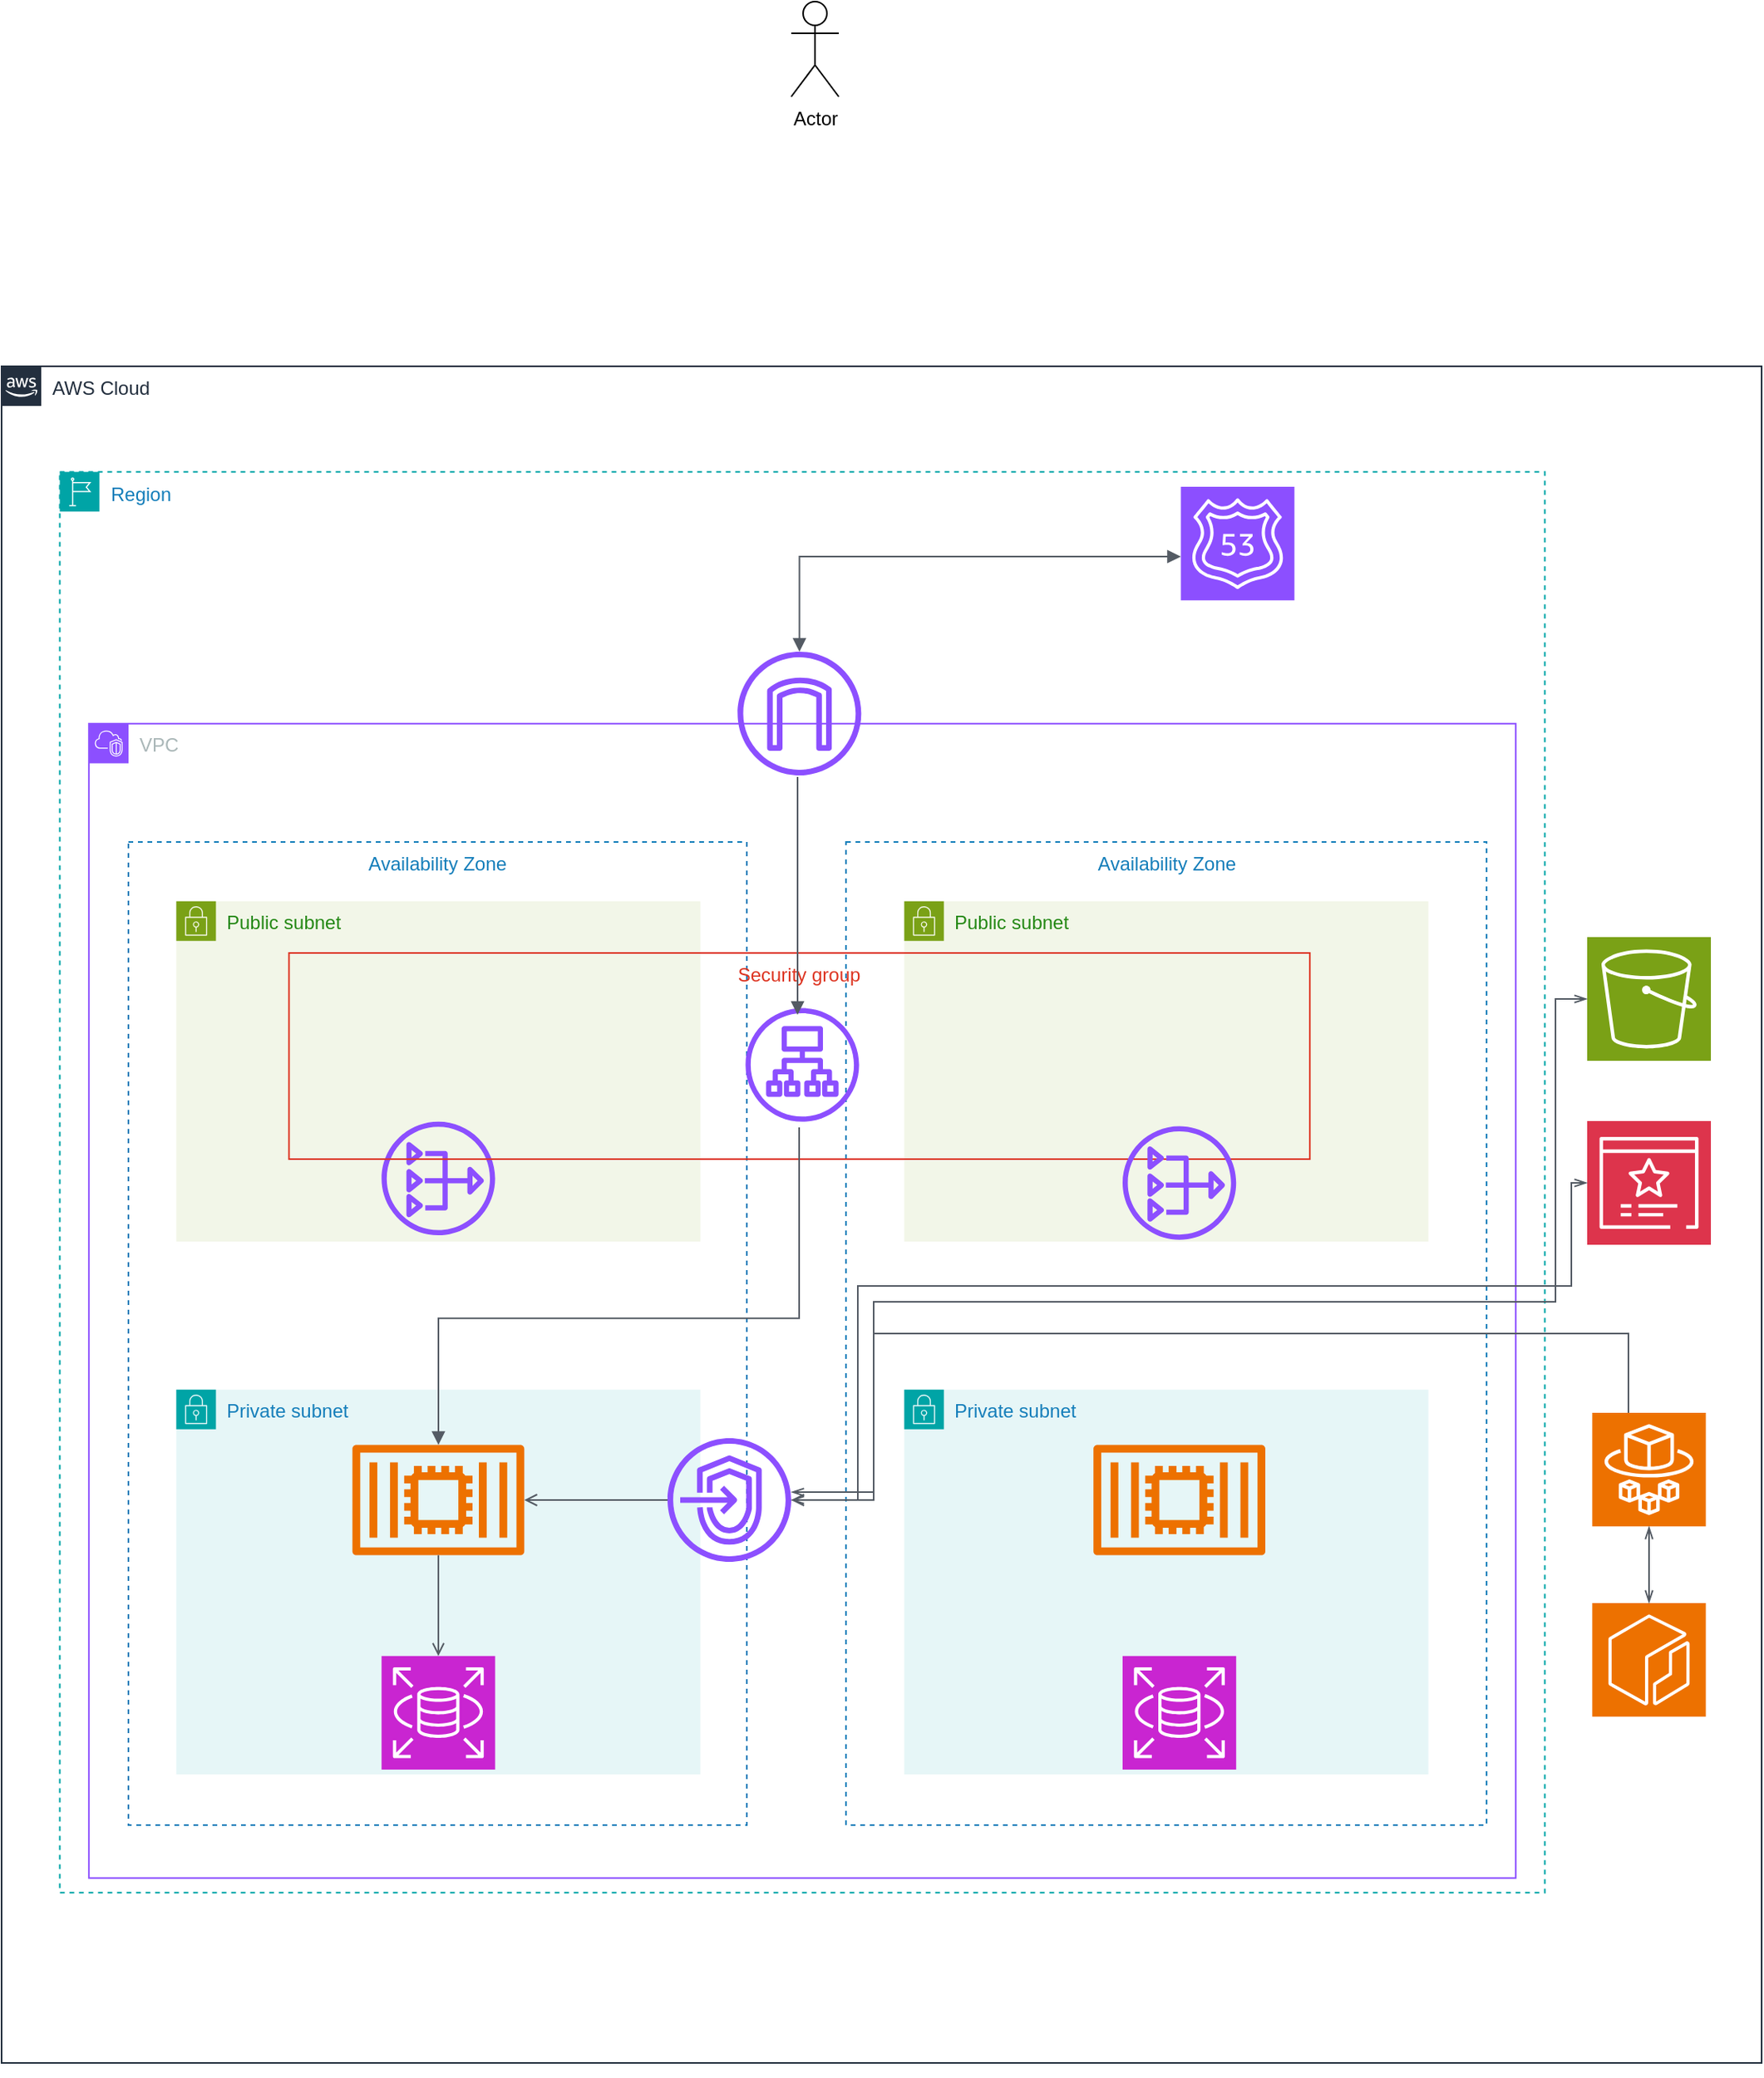 <mxfile version="24.8.6" pages="2">
  <diagram name="ネットワーク概要" id="l1bgYh5hEwsTHV1BMhRp">
    <mxGraphModel dx="1049" dy="701" grid="1" gridSize="10" guides="1" tooltips="1" connect="1" arrows="1" fold="1" page="1" pageScale="1" pageWidth="1169" pageHeight="1654" math="0" shadow="0">
      <root>
        <mxCell id="0" />
        <mxCell id="1" parent="0" />
        <mxCell id="pz5psoKOltUB96HxPEzv-1" value="AWS Cloud" style="points=[[0,0],[0.25,0],[0.5,0],[0.75,0],[1,0],[1,0.25],[1,0.5],[1,0.75],[1,1],[0.75,1],[0.5,1],[0.25,1],[0,1],[0,0.75],[0,0.5],[0,0.25]];outlineConnect=0;gradientColor=none;html=1;whiteSpace=wrap;fontSize=12;fontStyle=0;container=0;pointerEvents=0;collapsible=0;recursiveResize=0;shape=mxgraph.aws4.group;grIcon=mxgraph.aws4.group_aws_cloud_alt;strokeColor=#232F3E;fillColor=none;verticalAlign=top;align=left;spacingLeft=30;fontColor=#232F3E;dashed=0;movable=1;resizable=1;rotatable=1;deletable=1;editable=1;locked=0;connectable=1;" parent="1" vertex="1">
          <mxGeometry x="30" y="480" width="1110" height="1070" as="geometry" />
        </mxCell>
        <mxCell id="pz5psoKOltUB96HxPEzv-9" style="edgeStyle=orthogonalEdgeStyle;rounded=0;orthogonalLoop=1;jettySize=auto;html=1;exitX=0.5;exitY=1;exitDx=0;exitDy=0;movable=1;resizable=1;rotatable=1;deletable=1;editable=1;locked=0;connectable=1;" parent="1" source="pz5psoKOltUB96HxPEzv-1" target="pz5psoKOltUB96HxPEzv-1" edge="1">
          <mxGeometry relative="1" as="geometry" />
        </mxCell>
        <mxCell id="pz5psoKOltUB96HxPEzv-18" value="" style="sketch=0;points=[[0,0,0],[0.25,0,0],[0.5,0,0],[0.75,0,0],[1,0,0],[0,1,0],[0.25,1,0],[0.5,1,0],[0.75,1,0],[1,1,0],[0,0.25,0],[0,0.5,0],[0,0.75,0],[1,0.25,0],[1,0.5,0],[1,0.75,0]];outlineConnect=0;fontColor=#232F3E;fillColor=#8C4FFF;strokeColor=#ffffff;dashed=0;verticalLabelPosition=bottom;verticalAlign=top;align=center;html=1;fontSize=12;fontStyle=0;aspect=fixed;shape=mxgraph.aws4.resourceIcon;resIcon=mxgraph.aws4.route_53;movable=1;resizable=1;rotatable=1;deletable=1;editable=1;locked=0;connectable=1;" parent="1" vertex="1">
          <mxGeometry x="773.727" y="556" width="71.618" height="71.618" as="geometry" />
        </mxCell>
        <mxCell id="pz5psoKOltUB96HxPEzv-8" value="Region" style="points=[[0,0],[0.25,0],[0.5,0],[0.75,0],[1,0],[1,0.25],[1,0.5],[1,0.75],[1,1],[0.75,1],[0.5,1],[0.25,1],[0,1],[0,0.75],[0,0.5],[0,0.25]];outlineConnect=0;gradientColor=none;html=1;whiteSpace=wrap;fontSize=12;fontStyle=0;container=0;pointerEvents=0;collapsible=0;recursiveResize=0;shape=mxgraph.aws4.group;grIcon=mxgraph.aws4.group_region;strokeColor=#00A4A6;fillColor=none;verticalAlign=top;align=left;spacingLeft=30;fontColor=#147EBA;dashed=1;movable=1;resizable=1;rotatable=1;deletable=1;editable=1;locked=0;connectable=1;" parent="1" vertex="1">
          <mxGeometry x="66.727" y="546.667" width="936.545" height="896" as="geometry" />
        </mxCell>
        <mxCell id="pz5psoKOltUB96HxPEzv-10" value="Availability Zone" style="fillColor=none;strokeColor=#147EBA;dashed=1;verticalAlign=top;fontStyle=0;fontColor=#147EBA;whiteSpace=wrap;html=1;movable=1;resizable=1;rotatable=1;deletable=1;editable=1;locked=0;connectable=1;" parent="1" vertex="1">
          <mxGeometry x="110" y="780" width="390" height="620" as="geometry" />
        </mxCell>
        <mxCell id="pz5psoKOltUB96HxPEzv-11" value="Availability Zone" style="fillColor=none;strokeColor=#147EBA;dashed=1;verticalAlign=top;fontStyle=0;fontColor=#147EBA;whiteSpace=wrap;html=1;movable=1;resizable=1;rotatable=1;deletable=1;editable=1;locked=0;connectable=1;" parent="1" vertex="1">
          <mxGeometry x="562.55" y="780" width="404" height="620" as="geometry" />
        </mxCell>
        <mxCell id="pz5psoKOltUB96HxPEzv-13" value="Public subnet" style="points=[[0,0],[0.25,0],[0.5,0],[0.75,0],[1,0],[1,0.25],[1,0.5],[1,0.75],[1,1],[0.75,1],[0.5,1],[0.25,1],[0,1],[0,0.75],[0,0.5],[0,0.25]];outlineConnect=0;gradientColor=none;html=1;whiteSpace=wrap;fontSize=12;fontStyle=0;container=1;pointerEvents=0;collapsible=0;recursiveResize=0;shape=mxgraph.aws4.group;grIcon=mxgraph.aws4.group_security_group;grStroke=0;strokeColor=#7AA116;fillColor=#F2F6E8;verticalAlign=top;align=left;spacingLeft=30;fontColor=#248814;dashed=0;movable=1;resizable=1;rotatable=1;deletable=1;editable=1;locked=0;connectable=1;" parent="1" vertex="1">
          <mxGeometry x="140.182" y="817.333" width="330.545" height="214.667" as="geometry" />
        </mxCell>
        <mxCell id="pz5psoKOltUB96HxPEzv-14" value="Public subnet" style="points=[[0,0],[0.25,0],[0.5,0],[0.75,0],[1,0],[1,0.25],[1,0.5],[1,0.75],[1,1],[0.75,1],[0.5,1],[0.25,1],[0,1],[0,0.75],[0,0.5],[0,0.25]];outlineConnect=0;gradientColor=none;html=1;whiteSpace=wrap;fontSize=12;fontStyle=0;container=1;pointerEvents=0;collapsible=0;recursiveResize=0;shape=mxgraph.aws4.group;grIcon=mxgraph.aws4.group_security_group;grStroke=0;strokeColor=#7AA116;fillColor=#F2F6E8;verticalAlign=top;align=left;spacingLeft=30;fontColor=#248814;dashed=0;movable=1;resizable=1;rotatable=1;deletable=1;editable=1;locked=0;connectable=1;" parent="1" vertex="1">
          <mxGeometry x="599.273" y="817.333" width="330.545" height="214.667" as="geometry" />
        </mxCell>
        <mxCell id="pz5psoKOltUB96HxPEzv-15" value="Private subnet" style="points=[[0,0],[0.25,0],[0.5,0],[0.75,0],[1,0],[1,0.25],[1,0.5],[1,0.75],[1,1],[0.75,1],[0.5,1],[0.25,1],[0,1],[0,0.75],[0,0.5],[0,0.25]];outlineConnect=0;gradientColor=none;html=1;whiteSpace=wrap;fontSize=12;fontStyle=0;container=1;pointerEvents=0;collapsible=0;recursiveResize=0;shape=mxgraph.aws4.group;grIcon=mxgraph.aws4.group_security_group;grStroke=0;strokeColor=#00A4A6;fillColor=#E6F6F7;verticalAlign=top;align=left;spacingLeft=30;fontColor=#147EBA;dashed=0;movable=1;resizable=1;rotatable=1;deletable=1;editable=1;locked=0;connectable=1;" parent="1" vertex="1">
          <mxGeometry x="140.182" y="1125.333" width="330.545" height="242.667" as="geometry" />
        </mxCell>
        <mxCell id="pz5psoKOltUB96HxPEzv-16" value="Private subnet" style="points=[[0,0],[0.25,0],[0.5,0],[0.75,0],[1,0],[1,0.25],[1,0.5],[1,0.75],[1,1],[0.75,1],[0.5,1],[0.25,1],[0,1],[0,0.75],[0,0.5],[0,0.25]];outlineConnect=0;gradientColor=none;html=1;whiteSpace=wrap;fontSize=12;fontStyle=0;container=1;pointerEvents=0;collapsible=0;recursiveResize=0;shape=mxgraph.aws4.group;grIcon=mxgraph.aws4.group_security_group;grStroke=0;strokeColor=#00A4A6;fillColor=#E6F6F7;verticalAlign=top;align=left;spacingLeft=30;fontColor=#147EBA;dashed=0;movable=1;resizable=1;rotatable=1;deletable=1;editable=1;locked=0;connectable=1;" parent="1" vertex="1">
          <mxGeometry x="599.273" y="1125.333" width="330.545" height="242.667" as="geometry" />
        </mxCell>
        <mxCell id="pz5psoKOltUB96HxPEzv-19" value="VPC" style="points=[[0,0],[0.25,0],[0.5,0],[0.75,0],[1,0],[1,0.25],[1,0.5],[1,0.75],[1,1],[0.75,1],[0.5,1],[0.25,1],[0,1],[0,0.75],[0,0.5],[0,0.25]];outlineConnect=0;gradientColor=none;html=1;whiteSpace=wrap;fontSize=12;fontStyle=0;container=1;pointerEvents=0;collapsible=0;recursiveResize=0;shape=mxgraph.aws4.group;grIcon=mxgraph.aws4.group_vpc2;strokeColor=#8C4FFF;fillColor=none;verticalAlign=top;align=left;spacingLeft=30;fontColor=#AAB7B8;dashed=0;movable=1;resizable=1;rotatable=1;deletable=1;editable=1;locked=0;connectable=1;" parent="1" vertex="1">
          <mxGeometry x="85.091" y="705.333" width="899.818" height="728" as="geometry" />
        </mxCell>
        <mxCell id="pz5psoKOltUB96HxPEzv-21" value="" style="sketch=0;outlineConnect=0;fontColor=#232F3E;gradientColor=none;fillColor=#8C4FFF;strokeColor=none;dashed=0;verticalLabelPosition=bottom;verticalAlign=top;align=center;html=1;fontSize=12;fontStyle=0;aspect=fixed;pointerEvents=1;shape=mxgraph.aws4.application_load_balancer;movable=1;resizable=1;rotatable=1;deletable=1;editable=1;locked=0;connectable=1;" parent="pz5psoKOltUB96HxPEzv-19" vertex="1">
          <mxGeometry x="414.1" y="179.447" width="71.618" height="71.618" as="geometry" />
        </mxCell>
        <mxCell id="pz5psoKOltUB96HxPEzv-22" value="" style="sketch=0;outlineConnect=0;fontColor=#232F3E;gradientColor=none;fillColor=#8C4FFF;strokeColor=none;dashed=0;verticalLabelPosition=bottom;verticalAlign=top;align=center;html=1;fontSize=12;fontStyle=0;aspect=fixed;pointerEvents=1;shape=mxgraph.aws4.nat_gateway;movable=1;resizable=1;rotatable=1;deletable=1;editable=1;locked=0;connectable=1;" parent="pz5psoKOltUB96HxPEzv-19" vertex="1">
          <mxGeometry x="184.555" y="251.067" width="71.618" height="71.618" as="geometry" />
        </mxCell>
        <mxCell id="pz5psoKOltUB96HxPEzv-25" value="" style="sketch=0;points=[[0,0,0],[0.25,0,0],[0.5,0,0],[0.75,0,0],[1,0,0],[0,1,0],[0.25,1,0],[0.5,1,0],[0.75,1,0],[1,1,0],[0,0.25,0],[0,0.5,0],[0,0.75,0],[1,0.25,0],[1,0.5,0],[1,0.75,0]];outlineConnect=0;fontColor=#232F3E;fillColor=#C925D1;strokeColor=#ffffff;dashed=0;verticalLabelPosition=bottom;verticalAlign=top;align=center;html=1;fontSize=12;fontStyle=0;aspect=fixed;shape=mxgraph.aws4.resourceIcon;resIcon=mxgraph.aws4.rds;movable=1;resizable=1;rotatable=1;deletable=1;editable=1;locked=0;connectable=1;" parent="pz5psoKOltUB96HxPEzv-19" vertex="1">
          <mxGeometry x="184.555" y="588" width="71.618" height="71.618" as="geometry" />
        </mxCell>
        <mxCell id="pz5psoKOltUB96HxPEzv-26" value="" style="sketch=0;points=[[0,0,0],[0.25,0,0],[0.5,0,0],[0.75,0,0],[1,0,0],[0,1,0],[0.25,1,0],[0.5,1,0],[0.75,1,0],[1,1,0],[0,0.25,0],[0,0.5,0],[0,0.75,0],[1,0.25,0],[1,0.5,0],[1,0.75,0]];outlineConnect=0;fontColor=#232F3E;fillColor=#C925D1;strokeColor=#ffffff;dashed=0;verticalLabelPosition=bottom;verticalAlign=top;align=center;html=1;fontSize=12;fontStyle=0;aspect=fixed;shape=mxgraph.aws4.resourceIcon;resIcon=mxgraph.aws4.rds;movable=1;resizable=1;rotatable=1;deletable=1;editable=1;locked=0;connectable=1;" parent="pz5psoKOltUB96HxPEzv-19" vertex="1">
          <mxGeometry x="651.909" y="588" width="71.618" height="71.618" as="geometry" />
        </mxCell>
        <mxCell id="pz5psoKOltUB96HxPEzv-33" value="Security group" style="fillColor=none;strokeColor=#DD3522;verticalAlign=top;fontStyle=0;fontColor=#DD3522;whiteSpace=wrap;html=1;" parent="pz5psoKOltUB96HxPEzv-19" vertex="1">
          <mxGeometry x="126.17" y="144.67" width="643.83" height="130" as="geometry" />
        </mxCell>
        <mxCell id="pz5psoKOltUB96HxPEzv-34" value="" style="sketch=0;outlineConnect=0;fontColor=#232F3E;gradientColor=none;fillColor=#8C4FFF;strokeColor=none;dashed=0;verticalLabelPosition=bottom;verticalAlign=top;align=center;html=1;fontSize=12;fontStyle=0;aspect=fixed;pointerEvents=1;shape=mxgraph.aws4.internet_gateway;" parent="pz5psoKOltUB96HxPEzv-19" vertex="1">
          <mxGeometry x="409.089" y="-45.333" width="78" height="78" as="geometry" />
        </mxCell>
        <mxCell id="pz5psoKOltUB96HxPEzv-35" value="" style="edgeStyle=orthogonalEdgeStyle;html=1;endArrow=none;elbow=vertical;startArrow=block;startFill=1;strokeColor=#545B64;rounded=0;" parent="pz5psoKOltUB96HxPEzv-19" edge="1">
          <mxGeometry width="100" relative="1" as="geometry">
            <mxPoint x="446.909" y="183.667" as="sourcePoint" />
            <mxPoint x="446.909" y="33.667" as="targetPoint" />
            <Array as="points" />
          </mxGeometry>
        </mxCell>
        <mxCell id="pz5psoKOltUB96HxPEzv-36" value="" style="edgeStyle=orthogonalEdgeStyle;html=1;endArrow=none;elbow=vertical;startArrow=block;startFill=1;strokeColor=#545B64;rounded=0;" parent="pz5psoKOltUB96HxPEzv-19" source="pz5psoKOltUB96HxPEzv-32" edge="1">
          <mxGeometry width="100" relative="1" as="geometry">
            <mxPoint x="414.909" y="472.687" as="sourcePoint" />
            <mxPoint x="447.909" y="254.667" as="targetPoint" />
            <Array as="points">
              <mxPoint x="220" y="375" />
              <mxPoint x="448" y="375" />
            </Array>
          </mxGeometry>
        </mxCell>
        <mxCell id="pz5psoKOltUB96HxPEzv-23" value="" style="sketch=0;outlineConnect=0;fontColor=#232F3E;gradientColor=none;fillColor=#8C4FFF;strokeColor=none;dashed=0;verticalLabelPosition=bottom;verticalAlign=top;align=center;html=1;fontSize=12;fontStyle=0;aspect=fixed;pointerEvents=1;shape=mxgraph.aws4.nat_gateway;movable=1;resizable=1;rotatable=1;deletable=1;editable=1;locked=0;connectable=1;" parent="1" vertex="1">
          <mxGeometry x="737" y="959.2" width="71.618" height="71.618" as="geometry" />
        </mxCell>
        <mxCell id="pz5psoKOltUB96HxPEzv-28" value="" style="sketch=0;points=[[0,0,0],[0.25,0,0],[0.5,0,0],[0.75,0,0],[1,0,0],[0,1,0],[0.25,1,0],[0.5,1,0],[0.75,1,0],[1,1,0],[0,0.25,0],[0,0.5,0],[0,0.75,0],[1,0.25,0],[1,0.5,0],[1,0.75,0]];outlineConnect=0;fontColor=#232F3E;fillColor=#ED7100;strokeColor=#ffffff;dashed=0;verticalLabelPosition=bottom;verticalAlign=top;align=center;html=1;fontSize=12;fontStyle=0;aspect=fixed;shape=mxgraph.aws4.resourceIcon;resIcon=mxgraph.aws4.fargate;movable=1;resizable=1;rotatable=1;deletable=1;editable=1;locked=0;connectable=1;" parent="1" vertex="1">
          <mxGeometry x="1033.19" y="1140.003" width="71.618" height="71.618" as="geometry" />
        </mxCell>
        <mxCell id="pz5psoKOltUB96HxPEzv-29" value="" style="sketch=0;points=[[0,0,0],[0.25,0,0],[0.5,0,0],[0.75,0,0],[1,0,0],[0,1,0],[0.25,1,0],[0.5,1,0],[0.75,1,0],[1,1,0],[0,0.25,0],[0,0.5,0],[0,0.75,0],[1,0.25,0],[1,0.5,0],[1,0.75,0]];outlineConnect=0;fontColor=#232F3E;fillColor=#ED7100;strokeColor=#ffffff;dashed=0;verticalLabelPosition=bottom;verticalAlign=top;align=center;html=1;fontSize=12;fontStyle=0;aspect=fixed;shape=mxgraph.aws4.resourceIcon;resIcon=mxgraph.aws4.ecr;movable=1;resizable=1;rotatable=1;deletable=1;editable=1;locked=0;connectable=1;" parent="1" vertex="1">
          <mxGeometry x="1033.188" y="1259.997" width="71.618" height="71.618" as="geometry" />
        </mxCell>
        <mxCell id="pz5psoKOltUB96HxPEzv-32" value="" style="sketch=0;outlineConnect=0;fontColor=#232F3E;gradientColor=none;fillColor=#ED7100;strokeColor=none;dashed=0;verticalLabelPosition=bottom;verticalAlign=top;align=center;html=1;fontSize=12;fontStyle=0;aspect=fixed;pointerEvents=1;shape=mxgraph.aws4.container_2;" parent="1" vertex="1">
          <mxGeometry x="251.26" y="1160" width="108.39" height="70" as="geometry" />
        </mxCell>
        <mxCell id="pz5psoKOltUB96HxPEzv-37" value="" style="sketch=0;outlineConnect=0;fontColor=#232F3E;gradientColor=none;fillColor=#ED7100;strokeColor=none;dashed=0;verticalLabelPosition=bottom;verticalAlign=top;align=center;html=1;fontSize=12;fontStyle=0;aspect=fixed;pointerEvents=1;shape=mxgraph.aws4.container_2;" parent="1" vertex="1">
          <mxGeometry x="718.61" y="1160" width="108.39" height="70" as="geometry" />
        </mxCell>
        <mxCell id="pz5psoKOltUB96HxPEzv-39" value="" style="edgeStyle=orthogonalEdgeStyle;html=1;endArrow=none;elbow=vertical;startArrow=open;startFill=0;strokeColor=#545B64;rounded=0;exitX=0.5;exitY=0;exitDx=0;exitDy=0;exitPerimeter=0;" parent="1" source="pz5psoKOltUB96HxPEzv-25" target="pz5psoKOltUB96HxPEzv-32" edge="1">
          <mxGeometry width="100" relative="1" as="geometry">
            <mxPoint x="230" y="1260" as="sourcePoint" />
            <mxPoint x="330" y="1260" as="targetPoint" />
          </mxGeometry>
        </mxCell>
        <mxCell id="pz5psoKOltUB96HxPEzv-42" value="" style="edgeStyle=orthogonalEdgeStyle;html=1;endArrow=none;elbow=vertical;startArrow=open;startFill=0;strokeColor=#545B64;rounded=0;" parent="1" source="pz5psoKOltUB96HxPEzv-43" target="pz5psoKOltUB96HxPEzv-28" edge="1">
          <mxGeometry width="100" relative="1" as="geometry">
            <mxPoint x="900" y="1180" as="sourcePoint" />
            <mxPoint x="1000" y="1180" as="targetPoint" />
            <Array as="points">
              <mxPoint x="580" y="1195" />
              <mxPoint x="580" y="1090" />
              <mxPoint x="1056" y="1090" />
            </Array>
          </mxGeometry>
        </mxCell>
        <mxCell id="pz5psoKOltUB96HxPEzv-44" value="" style="edgeStyle=orthogonalEdgeStyle;html=1;endArrow=none;elbow=vertical;startArrow=open;startFill=0;strokeColor=#545B64;rounded=0;" parent="1" source="pz5psoKOltUB96HxPEzv-32" target="pz5psoKOltUB96HxPEzv-43" edge="1">
          <mxGeometry width="100" relative="1" as="geometry">
            <mxPoint x="360" y="1195" as="sourcePoint" />
            <mxPoint x="1056" y="1140" as="targetPoint" />
            <Array as="points" />
          </mxGeometry>
        </mxCell>
        <mxCell id="pz5psoKOltUB96HxPEzv-43" value="" style="sketch=0;outlineConnect=0;fontColor=#232F3E;gradientColor=none;fillColor=#8C4FFF;strokeColor=none;dashed=0;verticalLabelPosition=bottom;verticalAlign=top;align=center;html=1;fontSize=12;fontStyle=0;aspect=fixed;pointerEvents=1;shape=mxgraph.aws4.endpoints;" parent="1" vertex="1">
          <mxGeometry x="450" y="1156" width="78" height="78" as="geometry" />
        </mxCell>
        <mxCell id="pz5psoKOltUB96HxPEzv-45" value="" style="sketch=0;points=[[0,0,0],[0.25,0,0],[0.5,0,0],[0.75,0,0],[1,0,0],[0,1,0],[0.25,1,0],[0.5,1,0],[0.75,1,0],[1,1,0],[0,0.25,0],[0,0.5,0],[0,0.75,0],[1,0.25,0],[1,0.5,0],[1,0.75,0]];outlineConnect=0;fontColor=#232F3E;fillColor=#DD344C;strokeColor=#ffffff;dashed=0;verticalLabelPosition=bottom;verticalAlign=top;align=center;html=1;fontSize=12;fontStyle=0;aspect=fixed;shape=mxgraph.aws4.resourceIcon;resIcon=mxgraph.aws4.certificate_manager_3;" parent="1" vertex="1">
          <mxGeometry x="1030" y="956.01" width="78" height="78" as="geometry" />
        </mxCell>
        <mxCell id="pz5psoKOltUB96HxPEzv-46" value="" style="sketch=0;points=[[0,0,0],[0.25,0,0],[0.5,0,0],[0.75,0,0],[1,0,0],[0,1,0],[0.25,1,0],[0.5,1,0],[0.75,1,0],[1,1,0],[0,0.25,0],[0,0.5,0],[0,0.75,0],[1,0.25,0],[1,0.5,0],[1,0.75,0]];outlineConnect=0;fontColor=#232F3E;fillColor=#7AA116;strokeColor=#ffffff;dashed=0;verticalLabelPosition=bottom;verticalAlign=top;align=center;html=1;fontSize=12;fontStyle=0;aspect=fixed;shape=mxgraph.aws4.resourceIcon;resIcon=mxgraph.aws4.s3;" parent="1" vertex="1">
          <mxGeometry x="1030" y="840" width="78" height="78" as="geometry" />
        </mxCell>
        <mxCell id="pz5psoKOltUB96HxPEzv-48" value="" style="edgeStyle=orthogonalEdgeStyle;html=1;endArrow=openThin;elbow=vertical;startArrow=openThin;startFill=0;endFill=0;strokeColor=#545B64;rounded=0;entryX=0;entryY=0.5;entryDx=0;entryDy=0;entryPerimeter=0;" parent="1" source="pz5psoKOltUB96HxPEzv-43" target="pz5psoKOltUB96HxPEzv-45" edge="1">
          <mxGeometry width="100" relative="1" as="geometry">
            <mxPoint x="550" y="1080" as="sourcePoint" />
            <mxPoint x="650" y="1080" as="targetPoint" />
            <Array as="points">
              <mxPoint x="570" y="1195" />
              <mxPoint x="570" y="1060" />
              <mxPoint x="1020" y="1060" />
            </Array>
          </mxGeometry>
        </mxCell>
        <mxCell id="pz5psoKOltUB96HxPEzv-49" value="" style="edgeStyle=orthogonalEdgeStyle;html=1;endArrow=openThin;elbow=vertical;startArrow=openThin;startFill=0;endFill=0;strokeColor=#545B64;rounded=0;entryX=0;entryY=0.5;entryDx=0;entryDy=0;entryPerimeter=0;" parent="1" source="pz5psoKOltUB96HxPEzv-43" target="pz5psoKOltUB96HxPEzv-46" edge="1">
          <mxGeometry width="100" relative="1" as="geometry">
            <mxPoint x="538" y="1205" as="sourcePoint" />
            <mxPoint x="1030" y="1008" as="targetPoint" />
            <Array as="points">
              <mxPoint x="580" y="1190" />
              <mxPoint x="580" y="1070" />
              <mxPoint x="1010" y="1070" />
              <mxPoint x="1010" y="879" />
            </Array>
          </mxGeometry>
        </mxCell>
        <mxCell id="pz5psoKOltUB96HxPEzv-50" value="" style="edgeStyle=orthogonalEdgeStyle;html=1;endArrow=openThin;elbow=vertical;startArrow=openThin;startFill=0;endFill=0;strokeColor=#545B64;rounded=0;exitX=0.5;exitY=1;exitDx=0;exitDy=0;exitPerimeter=0;entryX=0.5;entryY=0;entryDx=0;entryDy=0;entryPerimeter=0;" parent="1" source="pz5psoKOltUB96HxPEzv-28" target="pz5psoKOltUB96HxPEzv-29" edge="1">
          <mxGeometry width="100" relative="1" as="geometry">
            <mxPoint x="1033.19" y="1246.17" as="sourcePoint" />
            <mxPoint x="1133.19" y="1246.17" as="targetPoint" />
          </mxGeometry>
        </mxCell>
        <mxCell id="pz5psoKOltUB96HxPEzv-51" value="" style="edgeStyle=orthogonalEdgeStyle;html=1;endArrow=block;elbow=vertical;startArrow=block;startFill=1;endFill=1;strokeColor=#545B64;rounded=0;" parent="1" source="pz5psoKOltUB96HxPEzv-34" target="pz5psoKOltUB96HxPEzv-18" edge="1">
          <mxGeometry width="100" relative="1" as="geometry">
            <mxPoint x="550" y="720" as="sourcePoint" />
            <mxPoint x="650" y="720" as="targetPoint" />
            <Array as="points">
              <mxPoint x="533" y="600" />
            </Array>
          </mxGeometry>
        </mxCell>
        <mxCell id="pz5psoKOltUB96HxPEzv-52" value="Actor" style="shape=umlActor;verticalLabelPosition=bottom;verticalAlign=top;html=1;outlineConnect=0;" parent="1" vertex="1">
          <mxGeometry x="528" y="250" width="30" height="60" as="geometry" />
        </mxCell>
      </root>
    </mxGraphModel>
  </diagram>
  <diagram id="hJTiLXYzMzOdzNSHNs5Q" name="技術スタック">
    <mxGraphModel dx="1104" dy="738" grid="1" gridSize="10" guides="1" tooltips="1" connect="1" arrows="1" fold="1" page="1" pageScale="1" pageWidth="1654" pageHeight="1169" math="0" shadow="0">
      <root>
        <mxCell id="0" />
        <mxCell id="1" parent="0" />
        <mxCell id="QVFAJ0Ncl2a8muicRWQ5-1" value="AWS Cloud" style="points=[[0,0],[0.25,0],[0.5,0],[0.75,0],[1,0],[1,0.25],[1,0.5],[1,0.75],[1,1],[0.75,1],[0.5,1],[0.25,1],[0,1],[0,0.75],[0,0.5],[0,0.25]];outlineConnect=0;gradientColor=none;html=1;whiteSpace=wrap;fontSize=12;fontStyle=0;container=0;pointerEvents=0;collapsible=0;recursiveResize=0;shape=mxgraph.aws4.group;grIcon=mxgraph.aws4.group_aws_cloud_alt;strokeColor=#232F3E;fillColor=none;verticalAlign=top;align=left;spacingLeft=30;fontColor=#232F3E;dashed=0;" vertex="1" parent="1">
          <mxGeometry x="40" y="320" width="1370" height="720" as="geometry" />
        </mxCell>
        <mxCell id="QVFAJ0Ncl2a8muicRWQ5-2" value="VPC" style="points=[[0,0],[0.25,0],[0.5,0],[0.75,0],[1,0],[1,0.25],[1,0.5],[1,0.75],[1,1],[0.75,1],[0.5,1],[0.25,1],[0,1],[0,0.75],[0,0.5],[0,0.25]];outlineConnect=0;gradientColor=none;html=1;whiteSpace=wrap;fontSize=12;fontStyle=0;container=1;pointerEvents=0;collapsible=0;recursiveResize=0;shape=mxgraph.aws4.group;grIcon=mxgraph.aws4.group_vpc2;strokeColor=#8C4FFF;fillColor=none;verticalAlign=top;align=left;spacingLeft=30;fontColor=#AAB7B8;dashed=0;" vertex="1" parent="1">
          <mxGeometry x="240" y="570" width="720" height="400" as="geometry" />
        </mxCell>
        <mxCell id="QVFAJ0Ncl2a8muicRWQ5-3" value="Private subnet" style="points=[[0,0],[0.25,0],[0.5,0],[0.75,0],[1,0],[1,0.25],[1,0.5],[1,0.75],[1,1],[0.75,1],[0.5,1],[0.25,1],[0,1],[0,0.75],[0,0.5],[0,0.25]];outlineConnect=0;gradientColor=none;html=1;whiteSpace=wrap;fontSize=12;fontStyle=0;container=1;pointerEvents=0;collapsible=0;recursiveResize=0;shape=mxgraph.aws4.group;grIcon=mxgraph.aws4.group_security_group;grStroke=0;strokeColor=#00A4A6;fillColor=#E6F6F7;verticalAlign=top;align=left;spacingLeft=30;fontColor=#147EBA;dashed=0;" vertex="1" parent="QVFAJ0Ncl2a8muicRWQ5-2">
          <mxGeometry x="340" y="40" width="340" height="320" as="geometry" />
        </mxCell>
        <mxCell id="QVFAJ0Ncl2a8muicRWQ5-10" value="" style="sketch=0;points=[[0,0,0],[0.25,0,0],[0.5,0,0],[0.75,0,0],[1,0,0],[0,1,0],[0.25,1,0],[0.5,1,0],[0.75,1,0],[1,1,0],[0,0.25,0],[0,0.5,0],[0,0.75,0],[1,0.25,0],[1,0.5,0],[1,0.75,0]];outlineConnect=0;fontColor=#232F3E;fillColor=#ED7100;strokeColor=#ffffff;dashed=0;verticalLabelPosition=bottom;verticalAlign=top;align=center;html=1;fontSize=12;fontStyle=0;aspect=fixed;shape=mxgraph.aws4.resourceIcon;resIcon=mxgraph.aws4.ecs;" vertex="1" parent="QVFAJ0Ncl2a8muicRWQ5-3">
          <mxGeometry x="40" y="60" width="78" height="78" as="geometry" />
        </mxCell>
        <mxCell id="QVFAJ0Ncl2a8muicRWQ5-11" value="ECS&lt;br&gt;FARGATE" style="text;html=1;align=center;verticalAlign=middle;whiteSpace=wrap;rounded=0;" vertex="1" parent="QVFAJ0Ncl2a8muicRWQ5-3">
          <mxGeometry x="49" y="138" width="60" height="30" as="geometry" />
        </mxCell>
        <mxCell id="QVFAJ0Ncl2a8muicRWQ5-12" value="" style="sketch=0;points=[[0,0,0],[0.25,0,0],[0.5,0,0],[0.75,0,0],[1,0,0],[0,1,0],[0.25,1,0],[0.5,1,0],[0.75,1,0],[1,1,0],[0,0.25,0],[0,0.5,0],[0,0.75,0],[1,0.25,0],[1,0.5,0],[1,0.75,0]];outlineConnect=0;fontColor=#232F3E;fillColor=#ED7100;strokeColor=#ffffff;dashed=0;verticalLabelPosition=bottom;verticalAlign=top;align=center;html=1;fontSize=12;fontStyle=0;aspect=fixed;shape=mxgraph.aws4.resourceIcon;resIcon=mxgraph.aws4.ec2;" vertex="1" parent="QVFAJ0Ncl2a8muicRWQ5-3">
          <mxGeometry x="40" y="180" width="78" height="78" as="geometry" />
        </mxCell>
        <mxCell id="QVFAJ0Ncl2a8muicRWQ5-13" value="EC2" style="text;html=1;align=center;verticalAlign=middle;whiteSpace=wrap;rounded=0;" vertex="1" parent="QVFAJ0Ncl2a8muicRWQ5-3">
          <mxGeometry x="29" y="258" width="100" height="30" as="geometry" />
        </mxCell>
        <mxCell id="QVFAJ0Ncl2a8muicRWQ5-15" value="" style="sketch=0;points=[[0,0,0],[0.25,0,0],[0.5,0,0],[0.75,0,0],[1,0,0],[0,1,0],[0.25,1,0],[0.5,1,0],[0.75,1,0],[1,1,0],[0,0.25,0],[0,0.5,0],[0,0.75,0],[1,0.25,0],[1,0.5,0],[1,0.75,0]];outlineConnect=0;fontColor=#232F3E;fillColor=#C925D1;strokeColor=#ffffff;dashed=0;verticalLabelPosition=bottom;verticalAlign=top;align=center;html=1;fontSize=12;fontStyle=0;aspect=fixed;shape=mxgraph.aws4.resourceIcon;resIcon=mxgraph.aws4.rds;" vertex="1" parent="QVFAJ0Ncl2a8muicRWQ5-3">
          <mxGeometry x="190" y="60" width="78" height="78" as="geometry" />
        </mxCell>
        <mxCell id="QVFAJ0Ncl2a8muicRWQ5-16" value="RDS" style="text;html=1;align=center;verticalAlign=middle;whiteSpace=wrap;rounded=0;" vertex="1" parent="QVFAJ0Ncl2a8muicRWQ5-3">
          <mxGeometry x="199" y="138" width="60" height="30" as="geometry" />
        </mxCell>
        <mxCell id="QVFAJ0Ncl2a8muicRWQ5-17" value="" style="sketch=0;points=[[0,0,0],[0.25,0,0],[0.5,0,0],[0.75,0,0],[1,0,0],[0,1,0],[0.25,1,0],[0.5,1,0],[0.75,1,0],[1,1,0],[0,0.25,0],[0,0.5,0],[0,0.75,0],[1,0.25,0],[1,0.5,0],[1,0.75,0]];outlineConnect=0;fontColor=#232F3E;fillColor=#C925D1;strokeColor=#ffffff;dashed=0;verticalLabelPosition=bottom;verticalAlign=top;align=center;html=1;fontSize=12;fontStyle=0;aspect=fixed;shape=mxgraph.aws4.resourceIcon;resIcon=mxgraph.aws4.elasticache;" vertex="1" parent="QVFAJ0Ncl2a8muicRWQ5-3">
          <mxGeometry x="190" y="180" width="78" height="78" as="geometry" />
        </mxCell>
        <mxCell id="QVFAJ0Ncl2a8muicRWQ5-18" value="ElastiCache" style="text;html=1;align=center;verticalAlign=middle;whiteSpace=wrap;rounded=0;" vertex="1" parent="QVFAJ0Ncl2a8muicRWQ5-3">
          <mxGeometry x="179" y="258" width="100" height="30" as="geometry" />
        </mxCell>
        <mxCell id="QVFAJ0Ncl2a8muicRWQ5-19" value="" style="whiteSpace=wrap;aspect=fixed;labelBackgroundColor=#d3d1d6;labelBorderColor=none;textOpacity=10;opacity=60;fillColor=#BFBFBF;" vertex="1" parent="QVFAJ0Ncl2a8muicRWQ5-3">
          <mxGeometry x="180" y="179" width="101" height="101" as="geometry" />
        </mxCell>
        <mxCell id="QVFAJ0Ncl2a8muicRWQ5-4" value="Public subnet" style="points=[[0,0],[0.25,0],[0.5,0],[0.75,0],[1,0],[1,0.25],[1,0.5],[1,0.75],[1,1],[0.75,1],[0.5,1],[0.25,1],[0,1],[0,0.75],[0,0.5],[0,0.25]];outlineConnect=0;gradientColor=none;html=1;whiteSpace=wrap;fontSize=12;fontStyle=0;container=1;pointerEvents=0;collapsible=0;recursiveResize=0;shape=mxgraph.aws4.group;grIcon=mxgraph.aws4.group_security_group;grStroke=0;strokeColor=#7AA116;fillColor=#F2F6E8;verticalAlign=top;align=left;spacingLeft=30;fontColor=#248814;dashed=0;" vertex="1" parent="QVFAJ0Ncl2a8muicRWQ5-2">
          <mxGeometry x="40" y="40" width="280" height="320" as="geometry" />
        </mxCell>
        <mxCell id="QVFAJ0Ncl2a8muicRWQ5-6" value="" style="sketch=0;points=[[0,0,0],[0.25,0,0],[0.5,0,0],[0.75,0,0],[1,0,0],[0,1,0],[0.25,1,0],[0.5,1,0],[0.75,1,0],[1,1,0],[0,0.25,0],[0,0.5,0],[0,0.75,0],[1,0.25,0],[1,0.5,0],[1,0.75,0]];outlineConnect=0;fontColor=#232F3E;fillColor=#ED7100;strokeColor=#ffffff;dashed=0;verticalLabelPosition=bottom;verticalAlign=top;align=center;html=1;fontSize=12;fontStyle=0;aspect=fixed;shape=mxgraph.aws4.resourceIcon;resIcon=mxgraph.aws4.elastic_load_balancing;" vertex="1" parent="QVFAJ0Ncl2a8muicRWQ5-4">
          <mxGeometry x="101" y="60" width="78" height="78" as="geometry" />
        </mxCell>
        <mxCell id="QVFAJ0Ncl2a8muicRWQ5-7" value="ALB" style="text;html=1;align=center;verticalAlign=middle;whiteSpace=wrap;rounded=0;" vertex="1" parent="QVFAJ0Ncl2a8muicRWQ5-4">
          <mxGeometry x="110" y="138" width="60" height="30" as="geometry" />
        </mxCell>
        <mxCell id="QVFAJ0Ncl2a8muicRWQ5-8" value="" style="sketch=0;outlineConnect=0;fontColor=#232F3E;gradientColor=none;fillColor=#8C4FFF;strokeColor=none;dashed=0;verticalLabelPosition=bottom;verticalAlign=top;align=center;html=1;fontSize=12;fontStyle=0;aspect=fixed;pointerEvents=1;shape=mxgraph.aws4.nat_gateway;" vertex="1" parent="QVFAJ0Ncl2a8muicRWQ5-4">
          <mxGeometry x="101" y="180" width="78" height="78" as="geometry" />
        </mxCell>
        <mxCell id="QVFAJ0Ncl2a8muicRWQ5-9" value="NAT Gateway" style="text;html=1;align=center;verticalAlign=middle;whiteSpace=wrap;rounded=0;" vertex="1" parent="QVFAJ0Ncl2a8muicRWQ5-4">
          <mxGeometry x="90" y="258" width="100" height="30" as="geometry" />
        </mxCell>
        <mxCell id="QVFAJ0Ncl2a8muicRWQ5-20" value="AWS Cloud" style="points=[[0,0],[0.25,0],[0.5,0],[0.75,0],[1,0],[1,0.25],[1,0.5],[1,0.75],[1,1],[0.75,1],[0.5,1],[0.25,1],[0,1],[0,0.75],[0,0.5],[0,0.25]];outlineConnect=0;gradientColor=none;html=1;whiteSpace=wrap;fontSize=12;fontStyle=0;container=1;pointerEvents=0;collapsible=0;recursiveResize=0;shape=mxgraph.aws4.group;grIcon=mxgraph.aws4.group_aws_cloud;strokeColor=#232F3E;fillColor=none;verticalAlign=top;align=left;spacingLeft=30;fontColor=#232F3E;dashed=0;" vertex="1" parent="1">
          <mxGeometry x="60" y="570" width="140" height="400" as="geometry" />
        </mxCell>
        <mxCell id="QVFAJ0Ncl2a8muicRWQ5-21" value="" style="sketch=0;points=[[0,0,0],[0.25,0,0],[0.5,0,0],[0.75,0,0],[1,0,0],[0,1,0],[0.25,1,0],[0.5,1,0],[0.75,1,0],[1,1,0],[0,0.25,0],[0,0.5,0],[0,0.75,0],[1,0.25,0],[1,0.5,0],[1,0.75,0]];outlineConnect=0;fontColor=#232F3E;fillColor=#DD344C;strokeColor=#ffffff;dashed=0;verticalLabelPosition=bottom;verticalAlign=top;align=center;html=1;fontSize=12;fontStyle=0;aspect=fixed;shape=mxgraph.aws4.resourceIcon;resIcon=mxgraph.aws4.certificate_manager_3;" vertex="1" parent="QVFAJ0Ncl2a8muicRWQ5-20">
          <mxGeometry x="31" y="268" width="78" height="78" as="geometry" />
        </mxCell>
        <mxCell id="QVFAJ0Ncl2a8muicRWQ5-22" value="ACM" style="text;html=1;align=center;verticalAlign=middle;whiteSpace=wrap;rounded=0;" vertex="1" parent="QVFAJ0Ncl2a8muicRWQ5-20">
          <mxGeometry x="20" y="347" width="100" height="30" as="geometry" />
        </mxCell>
        <mxCell id="tivCT3nqk3ViW-ANRspg-1" value="" style="sketch=0;points=[[0,0,0],[0.25,0,0],[0.5,0,0],[0.75,0,0],[1,0,0],[0,1,0],[0.25,1,0],[0.5,1,0],[0.75,1,0],[1,1,0],[0,0.25,0],[0,0.5,0],[0,0.75,0],[1,0.25,0],[1,0.5,0],[1,0.75,0]];outlineConnect=0;fontColor=#232F3E;fillColor=#8C4FFF;strokeColor=#ffffff;dashed=0;verticalLabelPosition=bottom;verticalAlign=top;align=center;html=1;fontSize=12;fontStyle=0;aspect=fixed;shape=mxgraph.aws4.resourceIcon;resIcon=mxgraph.aws4.route_53;movable=1;resizable=1;rotatable=1;deletable=1;editable=1;locked=0;connectable=1;" vertex="1" parent="QVFAJ0Ncl2a8muicRWQ5-20">
          <mxGeometry x="34.187" y="150" width="71.618" height="71.618" as="geometry" />
        </mxCell>
        <mxCell id="tivCT3nqk3ViW-ANRspg-3" value="DNS&lt;br&gt;SSL証明書" style="text;html=1;align=center;verticalAlign=middle;whiteSpace=wrap;rounded=0;" vertex="1" parent="QVFAJ0Ncl2a8muicRWQ5-20">
          <mxGeometry x="20" y="56" width="100" height="70" as="geometry" />
        </mxCell>
        <mxCell id="tivCT3nqk3ViW-ANRspg-2" value="Route53" style="text;html=1;align=center;verticalAlign=middle;whiteSpace=wrap;rounded=0;" vertex="1" parent="QVFAJ0Ncl2a8muicRWQ5-20">
          <mxGeometry x="20" y="221.62" width="100" height="30" as="geometry" />
        </mxCell>
        <mxCell id="tivCT3nqk3ViW-ANRspg-5" value="AWS Cloud" style="points=[[0,0],[0.25,0],[0.5,0],[0.75,0],[1,0],[1,0.25],[1,0.5],[1,0.75],[1,1],[0.75,1],[0.5,1],[0.25,1],[0,1],[0,0.75],[0,0.5],[0,0.25]];outlineConnect=0;gradientColor=none;html=1;whiteSpace=wrap;fontSize=12;fontStyle=0;container=1;pointerEvents=0;collapsible=0;recursiveResize=0;shape=mxgraph.aws4.group;grIcon=mxgraph.aws4.group_aws_cloud;strokeColor=#232F3E;fillColor=none;verticalAlign=top;align=left;spacingLeft=30;fontColor=#232F3E;dashed=0;" vertex="1" parent="1">
          <mxGeometry x="240" y="360" width="720" height="180" as="geometry" />
        </mxCell>
        <mxCell id="tivCT3nqk3ViW-ANRspg-6" value="" style="sketch=0;points=[[0,0,0],[0.25,0,0],[0.5,0,0],[0.75,0,0],[1,0,0],[0,1,0],[0.25,1,0],[0.5,1,0],[0.75,1,0],[1,1,0],[0,0.25,0],[0,0.5,0],[0,0.75,0],[1,0.25,0],[1,0.5,0],[1,0.75,0]];outlineConnect=0;fontColor=#232F3E;fillColor=#DD344C;strokeColor=#ffffff;dashed=0;verticalLabelPosition=bottom;verticalAlign=top;align=center;html=1;fontSize=12;fontStyle=0;aspect=fixed;shape=mxgraph.aws4.resourceIcon;resIcon=mxgraph.aws4.key_management_service;" vertex="1" parent="tivCT3nqk3ViW-ANRspg-5">
          <mxGeometry x="200" y="40" width="78" height="78" as="geometry" />
        </mxCell>
        <mxCell id="tivCT3nqk3ViW-ANRspg-7" value="KMS" style="text;html=1;align=center;verticalAlign=middle;whiteSpace=wrap;rounded=0;" vertex="1" parent="tivCT3nqk3ViW-ANRspg-5">
          <mxGeometry x="189" y="118" width="100" height="30" as="geometry" />
        </mxCell>
        <mxCell id="tivCT3nqk3ViW-ANRspg-8" value="" style="sketch=0;outlineConnect=0;fontColor=#232F3E;gradientColor=none;fillColor=#E7157B;strokeColor=none;dashed=0;verticalLabelPosition=bottom;verticalAlign=top;align=center;html=1;fontSize=12;fontStyle=0;aspect=fixed;pointerEvents=1;shape=mxgraph.aws4.parameter_store;" vertex="1" parent="tivCT3nqk3ViW-ANRspg-5">
          <mxGeometry x="386" y="40" width="75" height="78" as="geometry" />
        </mxCell>
        <mxCell id="tivCT3nqk3ViW-ANRspg-9" value="SSMパラメータストア" style="text;html=1;align=center;verticalAlign=middle;whiteSpace=wrap;rounded=0;" vertex="1" parent="tivCT3nqk3ViW-ANRspg-5">
          <mxGeometry x="347.5" y="118" width="152.5" height="30" as="geometry" />
        </mxCell>
        <mxCell id="tivCT3nqk3ViW-ANRspg-10" value="鍵管理&lt;br&gt;設定管理" style="text;html=1;align=center;verticalAlign=middle;whiteSpace=wrap;rounded=0;" vertex="1" parent="tivCT3nqk3ViW-ANRspg-5">
          <mxGeometry x="50" y="44" width="100" height="70" as="geometry" />
        </mxCell>
        <mxCell id="tivCT3nqk3ViW-ANRspg-11" value="AWS Cloud" style="points=[[0,0],[0.25,0],[0.5,0],[0.75,0],[1,0],[1,0.25],[1,0.5],[1,0.75],[1,1],[0.75,1],[0.5,1],[0.25,1],[0,1],[0,0.75],[0,0.5],[0,0.25]];outlineConnect=0;gradientColor=none;html=1;whiteSpace=wrap;fontSize=12;fontStyle=0;container=1;pointerEvents=0;collapsible=0;recursiveResize=0;shape=mxgraph.aws4.group;grIcon=mxgraph.aws4.group_aws_cloud;strokeColor=#232F3E;fillColor=none;verticalAlign=top;align=left;spacingLeft=30;fontColor=#232F3E;dashed=0;" vertex="1" parent="1">
          <mxGeometry x="1000" y="570" width="180" height="400" as="geometry" />
        </mxCell>
        <mxCell id="tivCT3nqk3ViW-ANRspg-12" value="" style="sketch=0;points=[[0,0,0],[0.25,0,0],[0.5,0,0],[0.75,0,0],[1,0,0],[0,1,0],[0.25,1,0],[0.5,1,0],[0.75,1,0],[1,1,0],[0,0.25,0],[0,0.5,0],[0,0.75,0],[1,0.25,0],[1,0.5,0],[1,0.75,0]];outlineConnect=0;fontColor=#232F3E;fillColor=#ED7100;strokeColor=#ffffff;dashed=0;verticalLabelPosition=bottom;verticalAlign=top;align=center;html=1;fontSize=12;fontStyle=0;aspect=fixed;shape=mxgraph.aws4.resourceIcon;resIcon=mxgraph.aws4.ecr;" vertex="1" parent="tivCT3nqk3ViW-ANRspg-11">
          <mxGeometry x="51" y="100" width="78" height="78" as="geometry" />
        </mxCell>
        <mxCell id="tivCT3nqk3ViW-ANRspg-13" value="ECR" style="text;html=1;align=center;verticalAlign=middle;whiteSpace=wrap;rounded=0;" vertex="1" parent="tivCT3nqk3ViW-ANRspg-11">
          <mxGeometry x="60" y="178" width="60" height="30" as="geometry" />
        </mxCell>
        <mxCell id="tivCT3nqk3ViW-ANRspg-18" value="レポジトリ" style="text;html=1;align=center;verticalAlign=middle;whiteSpace=wrap;rounded=0;" vertex="1" parent="tivCT3nqk3ViW-ANRspg-11">
          <mxGeometry x="40" y="30" width="100" height="70" as="geometry" />
        </mxCell>
        <mxCell id="tivCT3nqk3ViW-ANRspg-14" value="AWS Cloud" style="points=[[0,0],[0.25,0],[0.5,0],[0.75,0],[1,0],[1,0.25],[1,0.5],[1,0.75],[1,1],[0.75,1],[0.5,1],[0.25,1],[0,1],[0,0.75],[0,0.5],[0,0.25]];outlineConnect=0;gradientColor=none;html=1;whiteSpace=wrap;fontSize=12;fontStyle=0;container=1;pointerEvents=0;collapsible=0;recursiveResize=0;shape=mxgraph.aws4.group;grIcon=mxgraph.aws4.group_aws_cloud;strokeColor=#232F3E;fillColor=none;verticalAlign=top;align=left;spacingLeft=30;fontColor=#232F3E;dashed=0;" vertex="1" parent="1">
          <mxGeometry x="1200" y="400" width="180" height="570" as="geometry" />
        </mxCell>
        <mxCell id="tivCT3nqk3ViW-ANRspg-16" value="S3" style="text;html=1;align=center;verticalAlign=middle;whiteSpace=wrap;rounded=0;" vertex="1" parent="tivCT3nqk3ViW-ANRspg-14">
          <mxGeometry x="60" y="184" width="60" height="25" as="geometry" />
        </mxCell>
        <mxCell id="tivCT3nqk3ViW-ANRspg-19" value="ロギング" style="text;html=1;align=center;verticalAlign=middle;whiteSpace=wrap;rounded=0;" vertex="1" parent="tivCT3nqk3ViW-ANRspg-14">
          <mxGeometry x="40" y="35" width="100" height="70" as="geometry" />
        </mxCell>
        <mxCell id="tivCT3nqk3ViW-ANRspg-21" value="" style="sketch=0;points=[[0,0,0],[0.25,0,0],[0.5,0,0],[0.75,0,0],[1,0,0],[0,1,0],[0.25,1,0],[0.5,1,0],[0.75,1,0],[1,1,0],[0,0.25,0],[0,0.5,0],[0,0.75,0],[1,0.25,0],[1,0.5,0],[1,0.75,0]];outlineConnect=0;fontColor=#232F3E;fillColor=#7AA116;strokeColor=#ffffff;dashed=0;verticalLabelPosition=bottom;verticalAlign=top;align=center;html=1;fontSize=12;fontStyle=0;aspect=fixed;shape=mxgraph.aws4.resourceIcon;resIcon=mxgraph.aws4.s3;" vertex="1" parent="tivCT3nqk3ViW-ANRspg-14">
          <mxGeometry x="51" y="105" width="78" height="78" as="geometry" />
        </mxCell>
        <mxCell id="tivCT3nqk3ViW-ANRspg-22" value="" style="sketch=0;points=[[0,0,0],[0.25,0,0],[0.5,0,0],[0.75,0,0],[1,0,0],[0,1,0],[0.25,1,0],[0.5,1,0],[0.75,1,0],[1,1,0],[0,0.25,0],[0,0.5,0],[0,0.75,0],[1,0.25,0],[1,0.5,0],[1,0.75,0]];points=[[0,0,0],[0.25,0,0],[0.5,0,0],[0.75,0,0],[1,0,0],[0,1,0],[0.25,1,0],[0.5,1,0],[0.75,1,0],[1,1,0],[0,0.25,0],[0,0.5,0],[0,0.75,0],[1,0.25,0],[1,0.5,0],[1,0.75,0]];outlineConnect=0;fontColor=#232F3E;fillColor=#E7157B;strokeColor=#ffffff;dashed=0;verticalLabelPosition=bottom;verticalAlign=top;align=center;html=1;fontSize=12;fontStyle=0;aspect=fixed;shape=mxgraph.aws4.resourceIcon;resIcon=mxgraph.aws4.cloudwatch_2;" vertex="1" parent="tivCT3nqk3ViW-ANRspg-14">
          <mxGeometry x="51" y="246" width="78" height="78" as="geometry" />
        </mxCell>
        <mxCell id="tivCT3nqk3ViW-ANRspg-23" value="CloudWatchLog" style="text;html=1;align=center;verticalAlign=middle;whiteSpace=wrap;rounded=0;" vertex="1" parent="tivCT3nqk3ViW-ANRspg-14">
          <mxGeometry x="36" y="324" width="110" height="25" as="geometry" />
        </mxCell>
        <mxCell id="tivCT3nqk3ViW-ANRspg-24" value="" style="sketch=0;points=[[0,0,0],[0.25,0,0],[0.5,0,0],[0.75,0,0],[1,0,0],[0,1,0],[0.25,1,0],[0.5,1,0],[0.75,1,0],[1,1,0],[0,0.25,0],[0,0.5,0],[0,0.75,0],[1,0.25,0],[1,0.5,0],[1,0.75,0]];outlineConnect=0;fontColor=#232F3E;fillColor=#8C4FFF;strokeColor=#ffffff;dashed=0;verticalLabelPosition=bottom;verticalAlign=top;align=center;html=1;fontSize=12;fontStyle=0;aspect=fixed;shape=mxgraph.aws4.resourceIcon;resIcon=mxgraph.aws4.kinesis_data_firehose;" vertex="1" parent="tivCT3nqk3ViW-ANRspg-14">
          <mxGeometry x="52" y="380" width="78" height="78" as="geometry" />
        </mxCell>
        <mxCell id="tivCT3nqk3ViW-ANRspg-25" value="Kinesis Firehose" style="text;html=1;align=center;verticalAlign=middle;whiteSpace=wrap;rounded=0;" vertex="1" parent="tivCT3nqk3ViW-ANRspg-14">
          <mxGeometry x="36" y="458" width="110" height="25" as="geometry" />
        </mxCell>
        <mxCell id="tivCT3nqk3ViW-ANRspg-26" value="" style="whiteSpace=wrap;aspect=fixed;labelBackgroundColor=#d3d1d6;labelBorderColor=none;textOpacity=10;opacity=60;fillColor=#BFBFBF;" vertex="1" parent="tivCT3nqk3ViW-ANRspg-14">
          <mxGeometry x="40.5" y="380" width="101" height="101" as="geometry" />
        </mxCell>
        <mxCell id="tivCT3nqk3ViW-ANRspg-27" value="Actor" style="shape=umlActor;verticalLabelPosition=bottom;verticalAlign=top;html=1;" vertex="1" parent="1">
          <mxGeometry x="190" y="100" width="30" height="60" as="geometry" />
        </mxCell>
      </root>
    </mxGraphModel>
  </diagram>
</mxfile>
